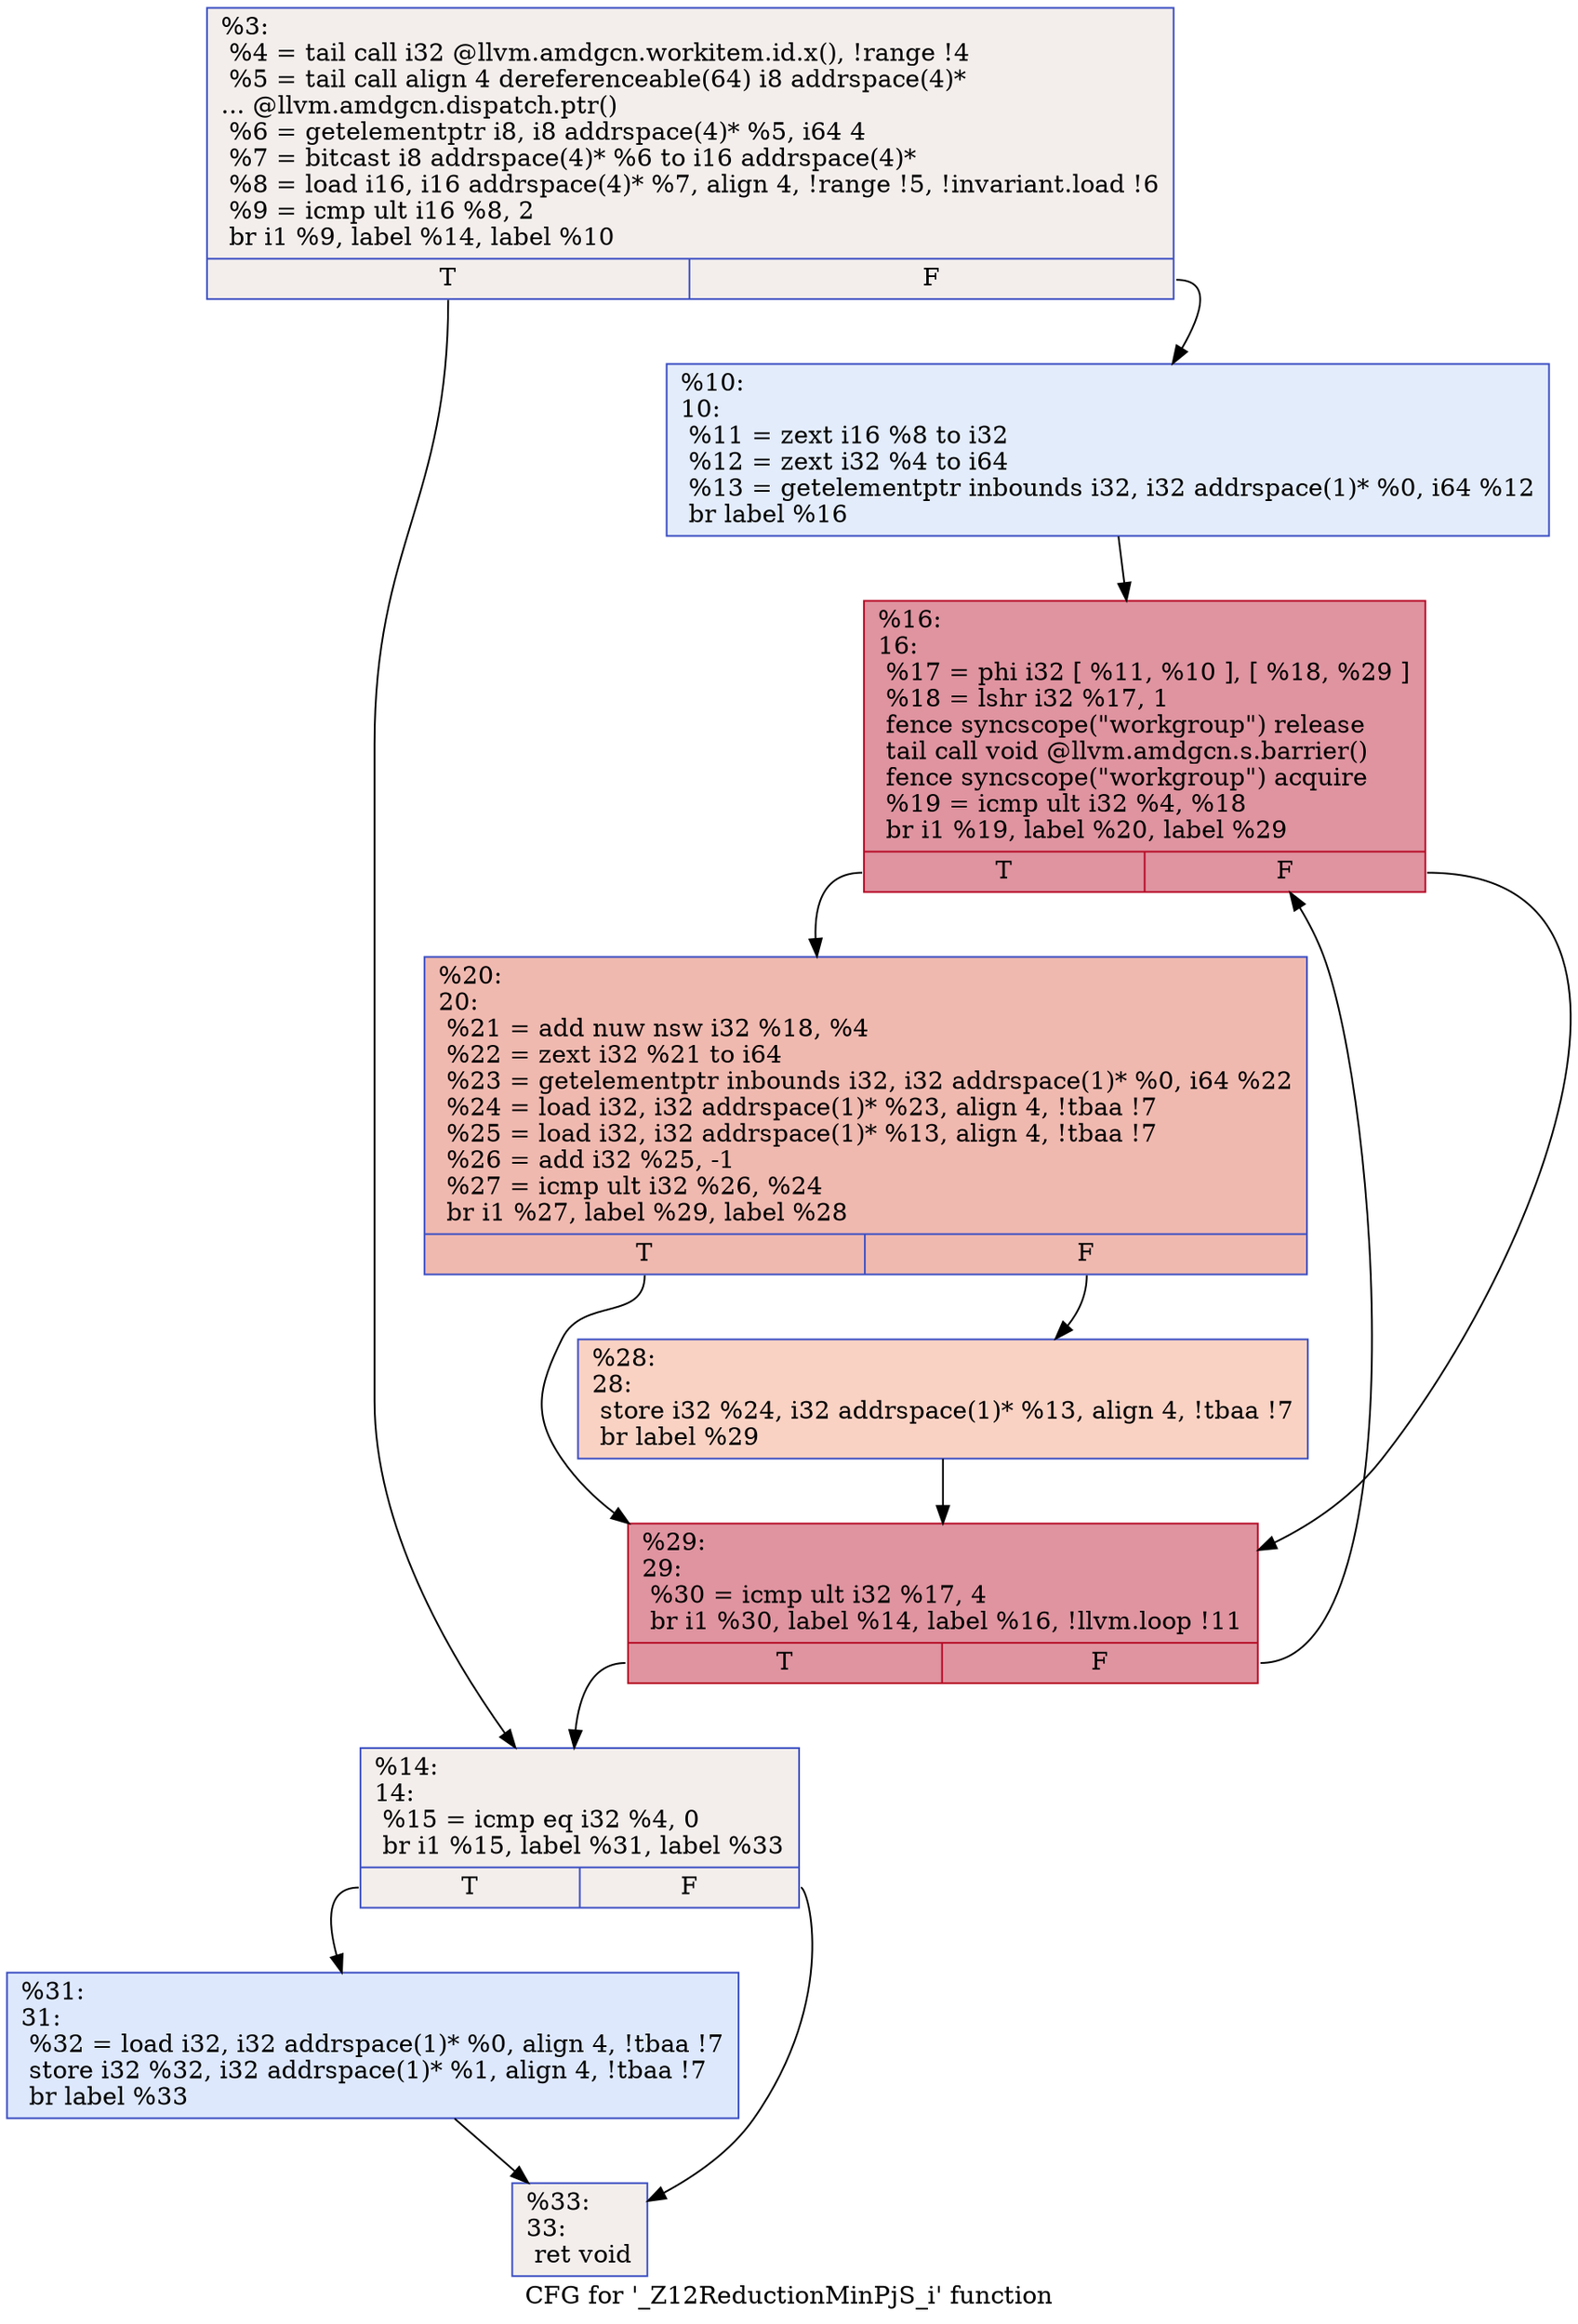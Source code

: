 digraph "CFG for '_Z12ReductionMinPjS_i' function" {
	label="CFG for '_Z12ReductionMinPjS_i' function";

	Node0x62dd400 [shape=record,color="#3d50c3ff", style=filled, fillcolor="#e3d9d370",label="{%3:\l  %4 = tail call i32 @llvm.amdgcn.workitem.id.x(), !range !4\l  %5 = tail call align 4 dereferenceable(64) i8 addrspace(4)*\l... @llvm.amdgcn.dispatch.ptr()\l  %6 = getelementptr i8, i8 addrspace(4)* %5, i64 4\l  %7 = bitcast i8 addrspace(4)* %6 to i16 addrspace(4)*\l  %8 = load i16, i16 addrspace(4)* %7, align 4, !range !5, !invariant.load !6\l  %9 = icmp ult i16 %8, 2\l  br i1 %9, label %14, label %10\l|{<s0>T|<s1>F}}"];
	Node0x62dd400:s0 -> Node0x62de190;
	Node0x62dd400:s1 -> Node0x62deff0;
	Node0x62deff0 [shape=record,color="#3d50c3ff", style=filled, fillcolor="#bfd3f670",label="{%10:\l10:                                               \l  %11 = zext i16 %8 to i32\l  %12 = zext i32 %4 to i64\l  %13 = getelementptr inbounds i32, i32 addrspace(1)* %0, i64 %12\l  br label %16\l}"];
	Node0x62deff0 -> Node0x62df2b0;
	Node0x62de190 [shape=record,color="#3d50c3ff", style=filled, fillcolor="#e3d9d370",label="{%14:\l14:                                               \l  %15 = icmp eq i32 %4, 0\l  br i1 %15, label %31, label %33\l|{<s0>T|<s1>F}}"];
	Node0x62de190:s0 -> Node0x62df430;
	Node0x62de190:s1 -> Node0x62df480;
	Node0x62df2b0 [shape=record,color="#b70d28ff", style=filled, fillcolor="#b70d2870",label="{%16:\l16:                                               \l  %17 = phi i32 [ %11, %10 ], [ %18, %29 ]\l  %18 = lshr i32 %17, 1\l  fence syncscope(\"workgroup\") release\l  tail call void @llvm.amdgcn.s.barrier()\l  fence syncscope(\"workgroup\") acquire\l  %19 = icmp ult i32 %4, %18\l  br i1 %19, label %20, label %29\l|{<s0>T|<s1>F}}"];
	Node0x62df2b0:s0 -> Node0x62dfbb0;
	Node0x62df2b0:s1 -> Node0x62deec0;
	Node0x62dfbb0 [shape=record,color="#3d50c3ff", style=filled, fillcolor="#de614d70",label="{%20:\l20:                                               \l  %21 = add nuw nsw i32 %18, %4\l  %22 = zext i32 %21 to i64\l  %23 = getelementptr inbounds i32, i32 addrspace(1)* %0, i64 %22\l  %24 = load i32, i32 addrspace(1)* %23, align 4, !tbaa !7\l  %25 = load i32, i32 addrspace(1)* %13, align 4, !tbaa !7\l  %26 = add i32 %25, -1\l  %27 = icmp ult i32 %26, %24\l  br i1 %27, label %29, label %28\l|{<s0>T|<s1>F}}"];
	Node0x62dfbb0:s0 -> Node0x62deec0;
	Node0x62dfbb0:s1 -> Node0x62e07a0;
	Node0x62e07a0 [shape=record,color="#3d50c3ff", style=filled, fillcolor="#f4987a70",label="{%28:\l28:                                               \l  store i32 %24, i32 addrspace(1)* %13, align 4, !tbaa !7\l  br label %29\l}"];
	Node0x62e07a0 -> Node0x62deec0;
	Node0x62deec0 [shape=record,color="#b70d28ff", style=filled, fillcolor="#b70d2870",label="{%29:\l29:                                               \l  %30 = icmp ult i32 %17, 4\l  br i1 %30, label %14, label %16, !llvm.loop !11\l|{<s0>T|<s1>F}}"];
	Node0x62deec0:s0 -> Node0x62de190;
	Node0x62deec0:s1 -> Node0x62df2b0;
	Node0x62df430 [shape=record,color="#3d50c3ff", style=filled, fillcolor="#b2ccfb70",label="{%31:\l31:                                               \l  %32 = load i32, i32 addrspace(1)* %0, align 4, !tbaa !7\l  store i32 %32, i32 addrspace(1)* %1, align 4, !tbaa !7\l  br label %33\l}"];
	Node0x62df430 -> Node0x62df480;
	Node0x62df480 [shape=record,color="#3d50c3ff", style=filled, fillcolor="#e3d9d370",label="{%33:\l33:                                               \l  ret void\l}"];
}
